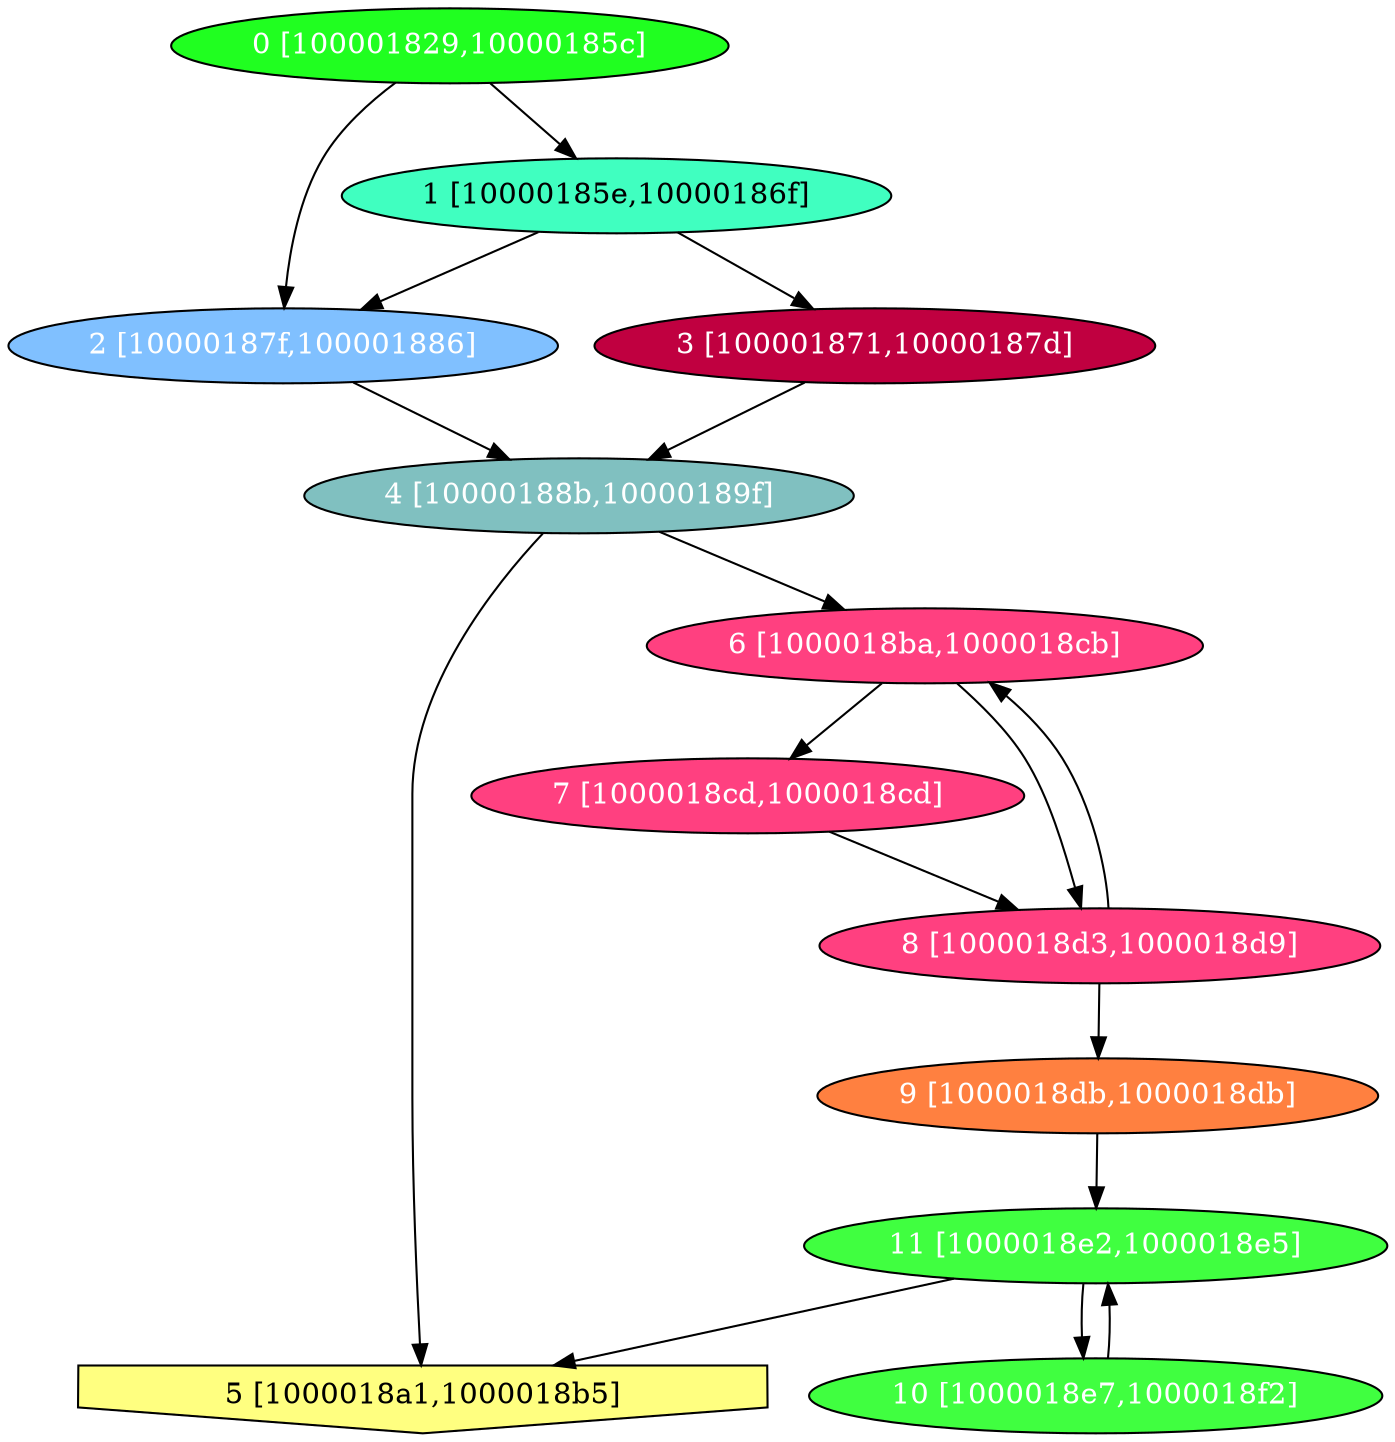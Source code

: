 diGraph hexdump{
	hexdump_0  [style=filled fillcolor="#20FF20" fontcolor="#ffffff" shape=oval label="0 [100001829,10000185c]"]
	hexdump_1  [style=filled fillcolor="#40FFC0" fontcolor="#000000" shape=oval label="1 [10000185e,10000186f]"]
	hexdump_2  [style=filled fillcolor="#80C0FF" fontcolor="#ffffff" shape=oval label="2 [10000187f,100001886]"]
	hexdump_3  [style=filled fillcolor="#C00040" fontcolor="#ffffff" shape=oval label="3 [100001871,10000187d]"]
	hexdump_4  [style=filled fillcolor="#80C0C0" fontcolor="#ffffff" shape=oval label="4 [10000188b,10000189f]"]
	hexdump_5  [style=filled fillcolor="#FFFF80" fontcolor="#000000" shape=invhouse label="5 [1000018a1,1000018b5]"]
	hexdump_6  [style=filled fillcolor="#FF4080" fontcolor="#ffffff" shape=oval label="6 [1000018ba,1000018cb]"]
	hexdump_7  [style=filled fillcolor="#FF4080" fontcolor="#ffffff" shape=oval label="7 [1000018cd,1000018cd]"]
	hexdump_8  [style=filled fillcolor="#FF4080" fontcolor="#ffffff" shape=oval label="8 [1000018d3,1000018d9]"]
	hexdump_9  [style=filled fillcolor="#FF8040" fontcolor="#ffffff" shape=oval label="9 [1000018db,1000018db]"]
	hexdump_a  [style=filled fillcolor="#40FF40" fontcolor="#ffffff" shape=oval label="10 [1000018e7,1000018f2]"]
	hexdump_b  [style=filled fillcolor="#40FF40" fontcolor="#ffffff" shape=oval label="11 [1000018e2,1000018e5]"]

	hexdump_0 -> hexdump_1
	hexdump_0 -> hexdump_2
	hexdump_1 -> hexdump_2
	hexdump_1 -> hexdump_3
	hexdump_2 -> hexdump_4
	hexdump_3 -> hexdump_4
	hexdump_4 -> hexdump_5
	hexdump_4 -> hexdump_6
	hexdump_6 -> hexdump_7
	hexdump_6 -> hexdump_8
	hexdump_7 -> hexdump_8
	hexdump_8 -> hexdump_6
	hexdump_8 -> hexdump_9
	hexdump_9 -> hexdump_b
	hexdump_a -> hexdump_b
	hexdump_b -> hexdump_5
	hexdump_b -> hexdump_a
}